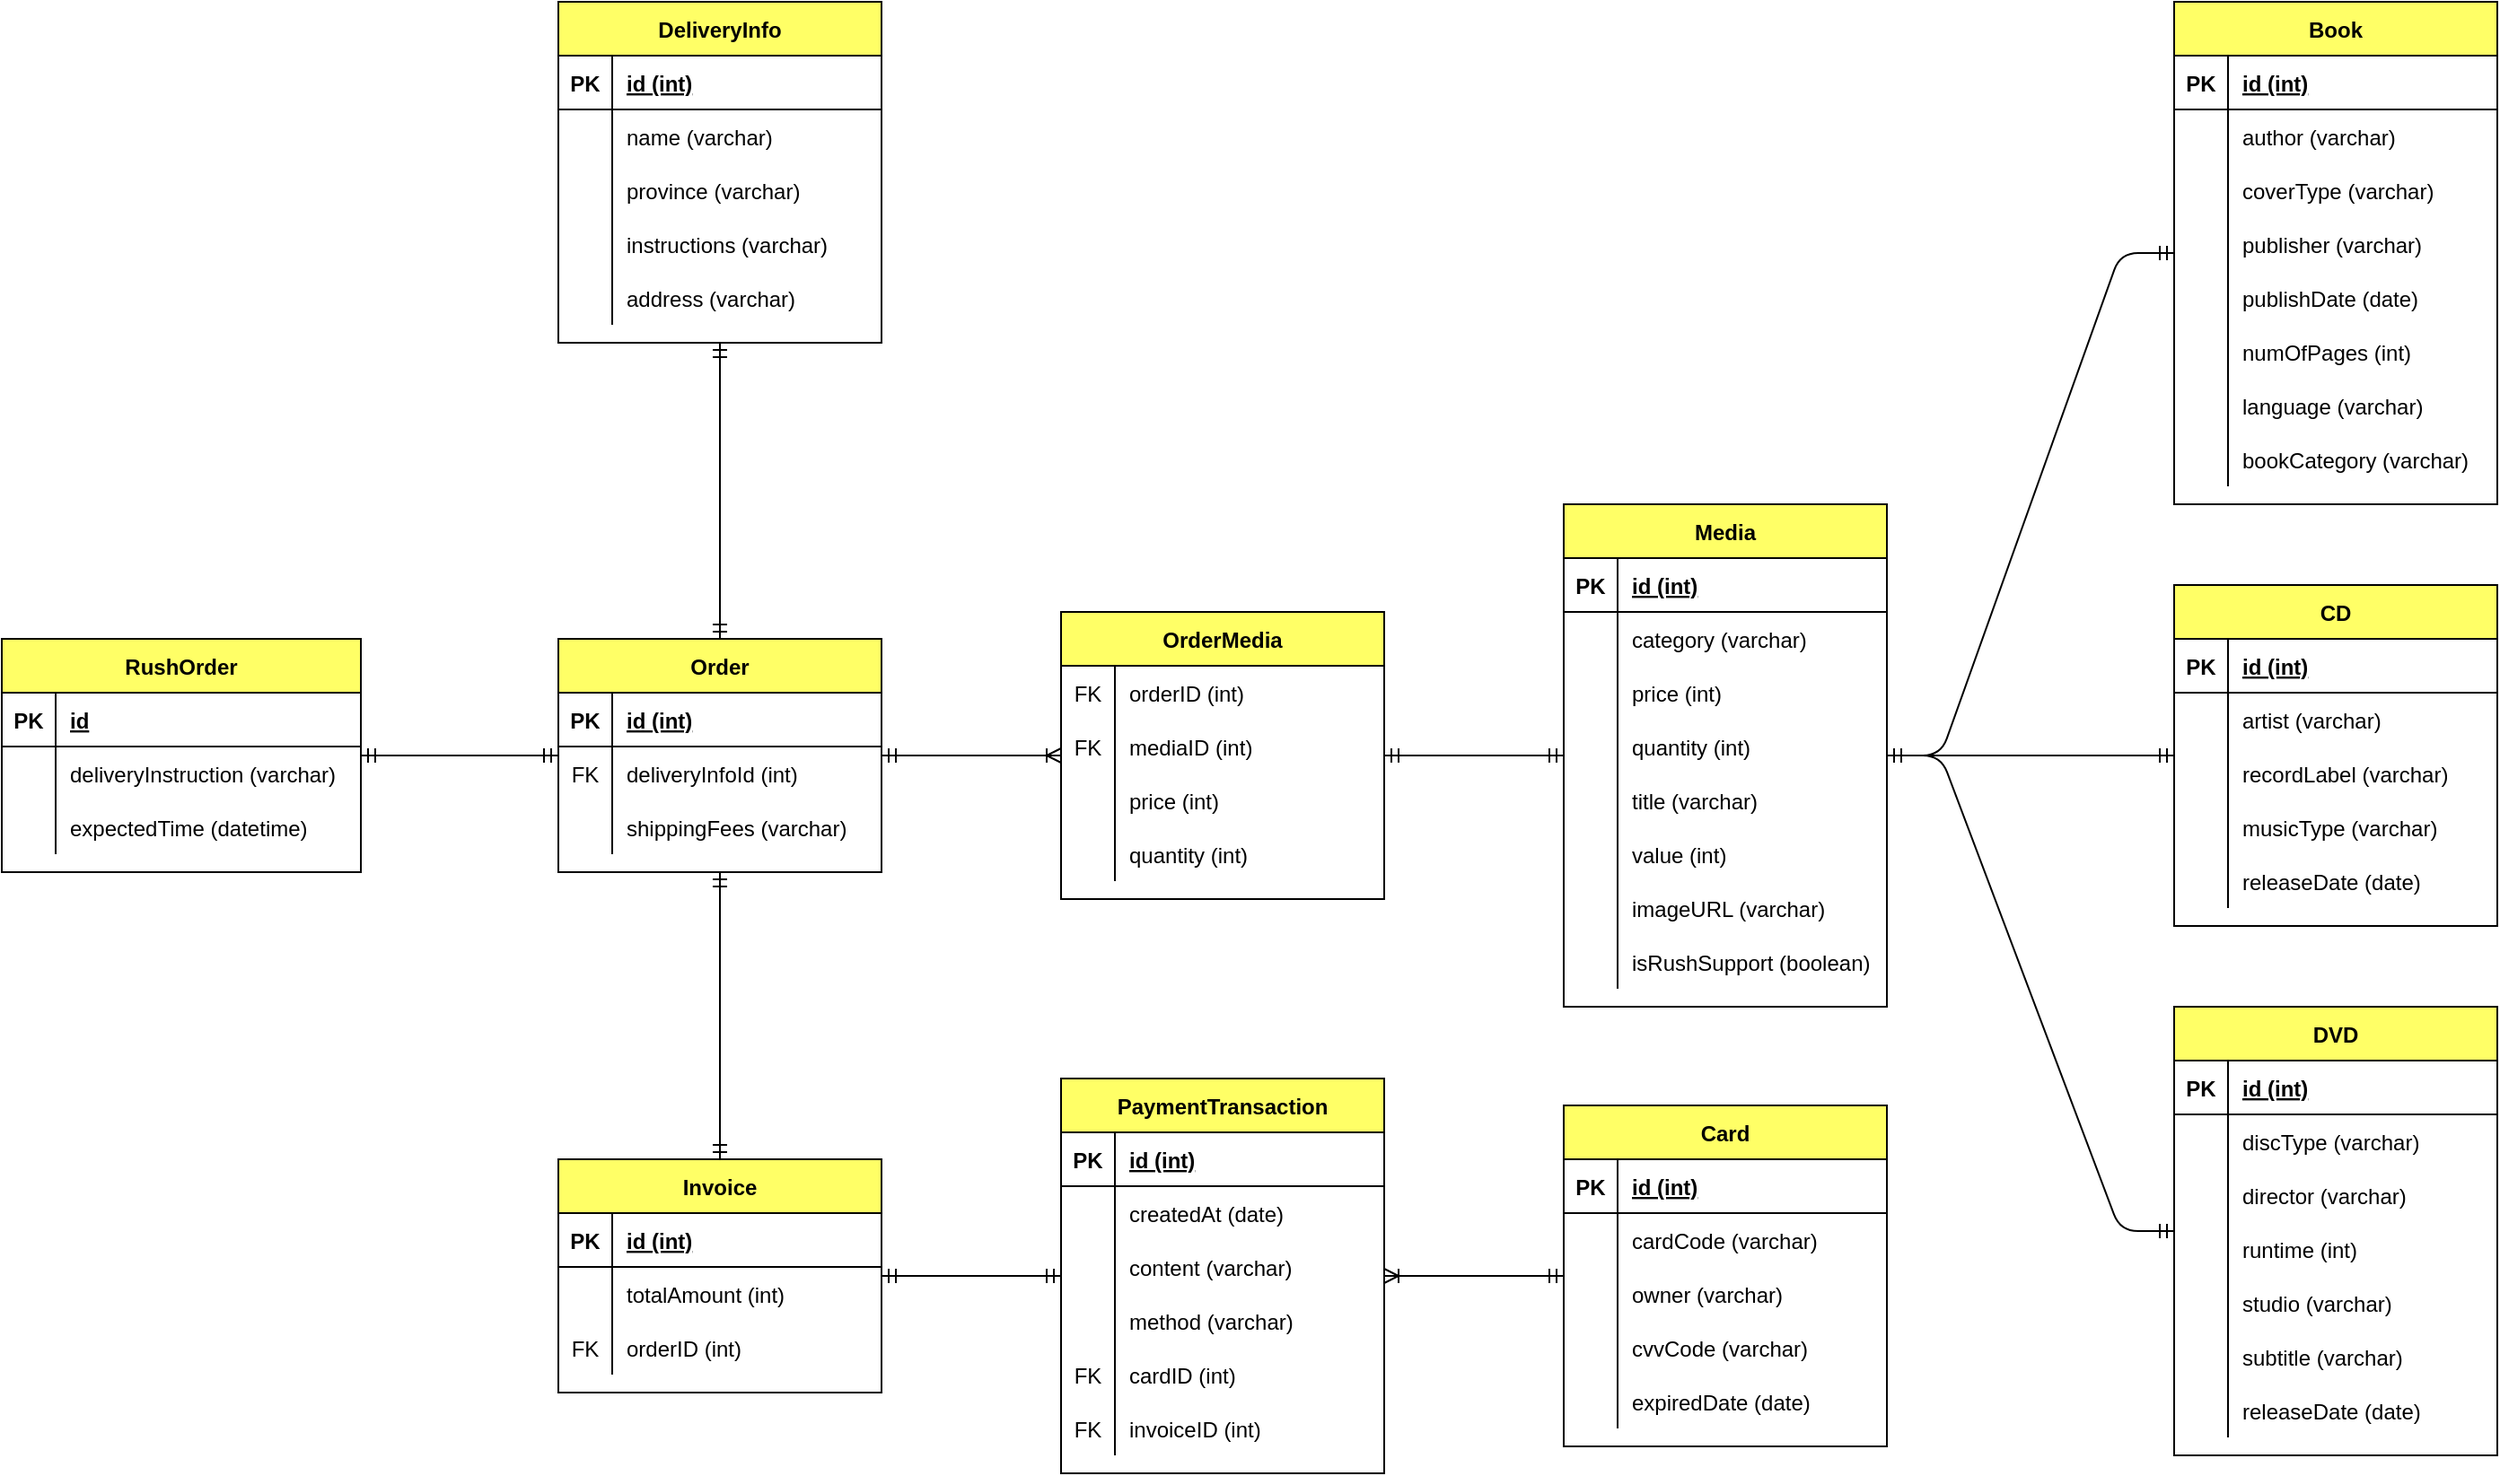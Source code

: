 <mxfile version="13.9.9" type="device"><diagram id="jTxpqxysxHSaUCalRtSN" name="Page-1"><mxGraphModel dx="1326" dy="806" grid="1" gridSize="10" guides="1" tooltips="1" connect="1" arrows="1" fold="1" page="1" pageScale="1" pageWidth="850" pageHeight="1100" math="0" shadow="0"><root><mxCell id="0"/><mxCell id="1" parent="0"/><mxCell id="RI4jL3FnaMd3yiGKj_Gd-1" value="DeliveryInfo" style="shape=table;startSize=30;container=1;collapsible=1;childLayout=tableLayout;fixedRows=1;rowLines=0;fontStyle=1;align=center;resizeLast=1;fillColor=#FFFF66;" parent="1" vertex="1"><mxGeometry x="390" y="140" width="180" height="190" as="geometry"/></mxCell><mxCell id="RI4jL3FnaMd3yiGKj_Gd-2" value="" style="shape=partialRectangle;collapsible=0;dropTarget=0;pointerEvents=0;fillColor=none;top=0;left=0;bottom=1;right=0;points=[[0,0.5],[1,0.5]];portConstraint=eastwest;" parent="RI4jL3FnaMd3yiGKj_Gd-1" vertex="1"><mxGeometry y="30" width="180" height="30" as="geometry"/></mxCell><mxCell id="RI4jL3FnaMd3yiGKj_Gd-3" value="PK" style="shape=partialRectangle;connectable=0;fillColor=none;top=0;left=0;bottom=0;right=0;fontStyle=1;overflow=hidden;" parent="RI4jL3FnaMd3yiGKj_Gd-2" vertex="1"><mxGeometry width="30" height="30" as="geometry"/></mxCell><mxCell id="RI4jL3FnaMd3yiGKj_Gd-4" value="id (int)" style="shape=partialRectangle;connectable=0;fillColor=none;top=0;left=0;bottom=0;right=0;align=left;spacingLeft=6;fontStyle=5;overflow=hidden;" parent="RI4jL3FnaMd3yiGKj_Gd-2" vertex="1"><mxGeometry x="30" width="150" height="30" as="geometry"/></mxCell><mxCell id="RI4jL3FnaMd3yiGKj_Gd-5" value="" style="shape=partialRectangle;collapsible=0;dropTarget=0;pointerEvents=0;fillColor=none;top=0;left=0;bottom=0;right=0;points=[[0,0.5],[1,0.5]];portConstraint=eastwest;" parent="RI4jL3FnaMd3yiGKj_Gd-1" vertex="1"><mxGeometry y="60" width="180" height="30" as="geometry"/></mxCell><mxCell id="RI4jL3FnaMd3yiGKj_Gd-6" value="" style="shape=partialRectangle;connectable=0;fillColor=none;top=0;left=0;bottom=0;right=0;editable=1;overflow=hidden;" parent="RI4jL3FnaMd3yiGKj_Gd-5" vertex="1"><mxGeometry width="30" height="30" as="geometry"/></mxCell><mxCell id="RI4jL3FnaMd3yiGKj_Gd-7" value="name (varchar)" style="shape=partialRectangle;connectable=0;fillColor=none;top=0;left=0;bottom=0;right=0;align=left;spacingLeft=6;overflow=hidden;" parent="RI4jL3FnaMd3yiGKj_Gd-5" vertex="1"><mxGeometry x="30" width="150" height="30" as="geometry"/></mxCell><mxCell id="RI4jL3FnaMd3yiGKj_Gd-8" value="" style="shape=partialRectangle;collapsible=0;dropTarget=0;pointerEvents=0;fillColor=none;top=0;left=0;bottom=0;right=0;points=[[0,0.5],[1,0.5]];portConstraint=eastwest;" parent="RI4jL3FnaMd3yiGKj_Gd-1" vertex="1"><mxGeometry y="90" width="180" height="30" as="geometry"/></mxCell><mxCell id="RI4jL3FnaMd3yiGKj_Gd-9" value="" style="shape=partialRectangle;connectable=0;fillColor=none;top=0;left=0;bottom=0;right=0;editable=1;overflow=hidden;" parent="RI4jL3FnaMd3yiGKj_Gd-8" vertex="1"><mxGeometry width="30" height="30" as="geometry"/></mxCell><mxCell id="RI4jL3FnaMd3yiGKj_Gd-10" value="province (varchar)" style="shape=partialRectangle;connectable=0;fillColor=none;top=0;left=0;bottom=0;right=0;align=left;spacingLeft=6;overflow=hidden;" parent="RI4jL3FnaMd3yiGKj_Gd-8" vertex="1"><mxGeometry x="30" width="150" height="30" as="geometry"/></mxCell><mxCell id="RI4jL3FnaMd3yiGKj_Gd-11" value="" style="shape=partialRectangle;collapsible=0;dropTarget=0;pointerEvents=0;fillColor=none;top=0;left=0;bottom=0;right=0;points=[[0,0.5],[1,0.5]];portConstraint=eastwest;" parent="RI4jL3FnaMd3yiGKj_Gd-1" vertex="1"><mxGeometry y="120" width="180" height="30" as="geometry"/></mxCell><mxCell id="RI4jL3FnaMd3yiGKj_Gd-12" value="" style="shape=partialRectangle;connectable=0;fillColor=none;top=0;left=0;bottom=0;right=0;editable=1;overflow=hidden;" parent="RI4jL3FnaMd3yiGKj_Gd-11" vertex="1"><mxGeometry width="30" height="30" as="geometry"/></mxCell><mxCell id="RI4jL3FnaMd3yiGKj_Gd-13" value="instructions (varchar)" style="shape=partialRectangle;connectable=0;fillColor=none;top=0;left=0;bottom=0;right=0;align=left;spacingLeft=6;overflow=hidden;" parent="RI4jL3FnaMd3yiGKj_Gd-11" vertex="1"><mxGeometry x="30" width="150" height="30" as="geometry"/></mxCell><mxCell id="RI4jL3FnaMd3yiGKj_Gd-15" value="" style="shape=partialRectangle;collapsible=0;dropTarget=0;pointerEvents=0;fillColor=none;top=0;left=0;bottom=0;right=0;points=[[0,0.5],[1,0.5]];portConstraint=eastwest;" parent="RI4jL3FnaMd3yiGKj_Gd-1" vertex="1"><mxGeometry y="150" width="180" height="30" as="geometry"/></mxCell><mxCell id="RI4jL3FnaMd3yiGKj_Gd-16" value="" style="shape=partialRectangle;connectable=0;fillColor=none;top=0;left=0;bottom=0;right=0;editable=1;overflow=hidden;" parent="RI4jL3FnaMd3yiGKj_Gd-15" vertex="1"><mxGeometry width="30" height="30" as="geometry"/></mxCell><mxCell id="RI4jL3FnaMd3yiGKj_Gd-17" value="address (varchar)" style="shape=partialRectangle;connectable=0;fillColor=none;top=0;left=0;bottom=0;right=0;align=left;spacingLeft=6;overflow=hidden;" parent="RI4jL3FnaMd3yiGKj_Gd-15" vertex="1"><mxGeometry x="30" width="150" height="30" as="geometry"/></mxCell><mxCell id="RI4jL3FnaMd3yiGKj_Gd-18" value="Order" style="shape=table;startSize=30;container=1;collapsible=1;childLayout=tableLayout;fixedRows=1;rowLines=0;fontStyle=1;align=center;resizeLast=1;fillColor=#FFFF66;" parent="1" vertex="1"><mxGeometry x="390" y="495" width="180" height="130" as="geometry"/></mxCell><mxCell id="RI4jL3FnaMd3yiGKj_Gd-19" value="" style="shape=partialRectangle;collapsible=0;dropTarget=0;pointerEvents=0;fillColor=none;top=0;left=0;bottom=1;right=0;points=[[0,0.5],[1,0.5]];portConstraint=eastwest;" parent="RI4jL3FnaMd3yiGKj_Gd-18" vertex="1"><mxGeometry y="30" width="180" height="30" as="geometry"/></mxCell><mxCell id="RI4jL3FnaMd3yiGKj_Gd-20" value="PK" style="shape=partialRectangle;connectable=0;fillColor=none;top=0;left=0;bottom=0;right=0;fontStyle=1;overflow=hidden;" parent="RI4jL3FnaMd3yiGKj_Gd-19" vertex="1"><mxGeometry width="30" height="30" as="geometry"/></mxCell><mxCell id="RI4jL3FnaMd3yiGKj_Gd-21" value="id (int)" style="shape=partialRectangle;connectable=0;fillColor=none;top=0;left=0;bottom=0;right=0;align=left;spacingLeft=6;fontStyle=5;overflow=hidden;" parent="RI4jL3FnaMd3yiGKj_Gd-19" vertex="1"><mxGeometry x="30" width="150" height="30" as="geometry"/></mxCell><mxCell id="RI4jL3FnaMd3yiGKj_Gd-25" value="" style="shape=partialRectangle;collapsible=0;dropTarget=0;pointerEvents=0;fillColor=none;top=0;left=0;bottom=0;right=0;points=[[0,0.5],[1,0.5]];portConstraint=eastwest;" parent="RI4jL3FnaMd3yiGKj_Gd-18" vertex="1"><mxGeometry y="60" width="180" height="30" as="geometry"/></mxCell><mxCell id="RI4jL3FnaMd3yiGKj_Gd-26" value="FK" style="shape=partialRectangle;connectable=0;fillColor=none;top=0;left=0;bottom=0;right=0;editable=1;overflow=hidden;" parent="RI4jL3FnaMd3yiGKj_Gd-25" vertex="1"><mxGeometry width="30" height="30" as="geometry"/></mxCell><mxCell id="RI4jL3FnaMd3yiGKj_Gd-27" value="deliveryInfoId (int)" style="shape=partialRectangle;connectable=0;fillColor=none;top=0;left=0;bottom=0;right=0;align=left;spacingLeft=6;overflow=hidden;" parent="RI4jL3FnaMd3yiGKj_Gd-25" vertex="1"><mxGeometry x="30" width="150" height="30" as="geometry"/></mxCell><mxCell id="RI4jL3FnaMd3yiGKj_Gd-22" value="" style="shape=partialRectangle;collapsible=0;dropTarget=0;pointerEvents=0;fillColor=none;top=0;left=0;bottom=0;right=0;points=[[0,0.5],[1,0.5]];portConstraint=eastwest;" parent="RI4jL3FnaMd3yiGKj_Gd-18" vertex="1"><mxGeometry y="90" width="180" height="30" as="geometry"/></mxCell><mxCell id="RI4jL3FnaMd3yiGKj_Gd-23" value="" style="shape=partialRectangle;connectable=0;fillColor=none;top=0;left=0;bottom=0;right=0;editable=1;overflow=hidden;" parent="RI4jL3FnaMd3yiGKj_Gd-22" vertex="1"><mxGeometry width="30" height="30" as="geometry"/></mxCell><mxCell id="RI4jL3FnaMd3yiGKj_Gd-24" value="shippingFees (varchar)" style="shape=partialRectangle;connectable=0;fillColor=none;top=0;left=0;bottom=0;right=0;align=left;spacingLeft=6;overflow=hidden;" parent="RI4jL3FnaMd3yiGKj_Gd-22" vertex="1"><mxGeometry x="30" width="150" height="30" as="geometry"/></mxCell><mxCell id="RI4jL3FnaMd3yiGKj_Gd-33" value="" style="edgeStyle=entityRelationEdgeStyle;fontSize=12;html=1;endArrow=ERmandOne;startArrow=ERmandOne;" parent="1" source="RI4jL3FnaMd3yiGKj_Gd-53" target="RI4jL3FnaMd3yiGKj_Gd-116" edge="1"><mxGeometry width="100" height="100" relative="1" as="geometry"><mxPoint x="730" y="230" as="sourcePoint"/><mxPoint x="830" y="130" as="targetPoint"/></mxGeometry></mxCell><mxCell id="RI4jL3FnaMd3yiGKj_Gd-36" value="" style="endArrow=ERmandOne;startArrow=ERmandOne;html=1;" parent="1" source="RI4jL3FnaMd3yiGKj_Gd-18" target="RI4jL3FnaMd3yiGKj_Gd-1" edge="1"><mxGeometry width="50" height="50" relative="1" as="geometry"><mxPoint x="480" y="480" as="sourcePoint"/><mxPoint x="650" y="330" as="targetPoint"/></mxGeometry></mxCell><mxCell id="RI4jL3FnaMd3yiGKj_Gd-37" value="OrderMedia" style="shape=table;startSize=30;container=1;collapsible=1;childLayout=tableLayout;fixedRows=1;rowLines=0;fontStyle=1;align=center;resizeLast=1;fillColor=#FFFF66;" parent="1" vertex="1"><mxGeometry x="670" y="480" width="180" height="160" as="geometry"/></mxCell><mxCell id="RI4jL3FnaMd3yiGKj_Gd-41" value="" style="shape=partialRectangle;collapsible=0;dropTarget=0;pointerEvents=0;fillColor=none;top=0;left=0;bottom=0;right=0;points=[[0,0.5],[1,0.5]];portConstraint=eastwest;" parent="RI4jL3FnaMd3yiGKj_Gd-37" vertex="1"><mxGeometry y="30" width="180" height="30" as="geometry"/></mxCell><mxCell id="RI4jL3FnaMd3yiGKj_Gd-42" value="FK" style="shape=partialRectangle;connectable=0;fillColor=none;top=0;left=0;bottom=0;right=0;editable=1;overflow=hidden;" parent="RI4jL3FnaMd3yiGKj_Gd-41" vertex="1"><mxGeometry width="30" height="30" as="geometry"/></mxCell><mxCell id="RI4jL3FnaMd3yiGKj_Gd-43" value="orderID (int)" style="shape=partialRectangle;connectable=0;fillColor=none;top=0;left=0;bottom=0;right=0;align=left;spacingLeft=6;overflow=hidden;" parent="RI4jL3FnaMd3yiGKj_Gd-41" vertex="1"><mxGeometry x="30" width="150" height="30" as="geometry"/></mxCell><mxCell id="RI4jL3FnaMd3yiGKj_Gd-50" value="" style="shape=partialRectangle;collapsible=0;dropTarget=0;pointerEvents=0;fillColor=none;top=0;left=0;bottom=0;right=0;points=[[0,0.5],[1,0.5]];portConstraint=eastwest;" parent="RI4jL3FnaMd3yiGKj_Gd-37" vertex="1"><mxGeometry y="60" width="180" height="30" as="geometry"/></mxCell><mxCell id="RI4jL3FnaMd3yiGKj_Gd-51" value="FK" style="shape=partialRectangle;connectable=0;fillColor=none;top=0;left=0;bottom=0;right=0;editable=1;overflow=hidden;" parent="RI4jL3FnaMd3yiGKj_Gd-50" vertex="1"><mxGeometry width="30" height="30" as="geometry"/></mxCell><mxCell id="RI4jL3FnaMd3yiGKj_Gd-52" value="mediaID (int)" style="shape=partialRectangle;connectable=0;fillColor=none;top=0;left=0;bottom=0;right=0;align=left;spacingLeft=6;overflow=hidden;" parent="RI4jL3FnaMd3yiGKj_Gd-50" vertex="1"><mxGeometry x="30" width="150" height="30" as="geometry"/></mxCell><mxCell id="RI4jL3FnaMd3yiGKj_Gd-44" value="" style="shape=partialRectangle;collapsible=0;dropTarget=0;pointerEvents=0;fillColor=none;top=0;left=0;bottom=0;right=0;points=[[0,0.5],[1,0.5]];portConstraint=eastwest;" parent="RI4jL3FnaMd3yiGKj_Gd-37" vertex="1"><mxGeometry y="90" width="180" height="30" as="geometry"/></mxCell><mxCell id="RI4jL3FnaMd3yiGKj_Gd-45" value="" style="shape=partialRectangle;connectable=0;fillColor=none;top=0;left=0;bottom=0;right=0;editable=1;overflow=hidden;" parent="RI4jL3FnaMd3yiGKj_Gd-44" vertex="1"><mxGeometry width="30" height="30" as="geometry"/></mxCell><mxCell id="RI4jL3FnaMd3yiGKj_Gd-46" value="price (int)" style="shape=partialRectangle;connectable=0;fillColor=none;top=0;left=0;bottom=0;right=0;align=left;spacingLeft=6;overflow=hidden;" parent="RI4jL3FnaMd3yiGKj_Gd-44" vertex="1"><mxGeometry x="30" width="150" height="30" as="geometry"/></mxCell><mxCell id="RI4jL3FnaMd3yiGKj_Gd-47" value="" style="shape=partialRectangle;collapsible=0;dropTarget=0;pointerEvents=0;fillColor=none;top=0;left=0;bottom=0;right=0;points=[[0,0.5],[1,0.5]];portConstraint=eastwest;" parent="RI4jL3FnaMd3yiGKj_Gd-37" vertex="1"><mxGeometry y="120" width="180" height="30" as="geometry"/></mxCell><mxCell id="RI4jL3FnaMd3yiGKj_Gd-48" value="" style="shape=partialRectangle;connectable=0;fillColor=none;top=0;left=0;bottom=0;right=0;editable=1;overflow=hidden;" parent="RI4jL3FnaMd3yiGKj_Gd-47" vertex="1"><mxGeometry width="30" height="30" as="geometry"/></mxCell><mxCell id="RI4jL3FnaMd3yiGKj_Gd-49" value="quantity (int)" style="shape=partialRectangle;connectable=0;fillColor=none;top=0;left=0;bottom=0;right=0;align=left;spacingLeft=6;overflow=hidden;" parent="RI4jL3FnaMd3yiGKj_Gd-47" vertex="1"><mxGeometry x="30" width="150" height="30" as="geometry"/></mxCell><mxCell id="RI4jL3FnaMd3yiGKj_Gd-53" value="Media" style="shape=table;startSize=30;container=1;collapsible=1;childLayout=tableLayout;fixedRows=1;rowLines=0;fontStyle=1;align=center;resizeLast=1;fillColor=#FFFF66;" parent="1" vertex="1"><mxGeometry x="950" y="420" width="180" height="280" as="geometry"/></mxCell><mxCell id="RI4jL3FnaMd3yiGKj_Gd-54" value="" style="shape=partialRectangle;collapsible=0;dropTarget=0;pointerEvents=0;fillColor=none;top=0;left=0;bottom=1;right=0;points=[[0,0.5],[1,0.5]];portConstraint=eastwest;" parent="RI4jL3FnaMd3yiGKj_Gd-53" vertex="1"><mxGeometry y="30" width="180" height="30" as="geometry"/></mxCell><mxCell id="RI4jL3FnaMd3yiGKj_Gd-55" value="PK" style="shape=partialRectangle;connectable=0;fillColor=none;top=0;left=0;bottom=0;right=0;fontStyle=1;overflow=hidden;" parent="RI4jL3FnaMd3yiGKj_Gd-54" vertex="1"><mxGeometry width="30" height="30" as="geometry"/></mxCell><mxCell id="RI4jL3FnaMd3yiGKj_Gd-56" value="id (int)" style="shape=partialRectangle;connectable=0;fillColor=none;top=0;left=0;bottom=0;right=0;align=left;spacingLeft=6;fontStyle=5;overflow=hidden;" parent="RI4jL3FnaMd3yiGKj_Gd-54" vertex="1"><mxGeometry x="30" width="150" height="30" as="geometry"/></mxCell><mxCell id="RI4jL3FnaMd3yiGKj_Gd-57" value="" style="shape=partialRectangle;collapsible=0;dropTarget=0;pointerEvents=0;fillColor=none;top=0;left=0;bottom=0;right=0;points=[[0,0.5],[1,0.5]];portConstraint=eastwest;" parent="RI4jL3FnaMd3yiGKj_Gd-53" vertex="1"><mxGeometry y="60" width="180" height="30" as="geometry"/></mxCell><mxCell id="RI4jL3FnaMd3yiGKj_Gd-58" value="" style="shape=partialRectangle;connectable=0;fillColor=none;top=0;left=0;bottom=0;right=0;editable=1;overflow=hidden;" parent="RI4jL3FnaMd3yiGKj_Gd-57" vertex="1"><mxGeometry width="30" height="30" as="geometry"/></mxCell><mxCell id="RI4jL3FnaMd3yiGKj_Gd-59" value="category (varchar)" style="shape=partialRectangle;connectable=0;fillColor=none;top=0;left=0;bottom=0;right=0;align=left;spacingLeft=6;overflow=hidden;" parent="RI4jL3FnaMd3yiGKj_Gd-57" vertex="1"><mxGeometry x="30" width="150" height="30" as="geometry"/></mxCell><mxCell id="RI4jL3FnaMd3yiGKj_Gd-60" value="" style="shape=partialRectangle;collapsible=0;dropTarget=0;pointerEvents=0;fillColor=none;top=0;left=0;bottom=0;right=0;points=[[0,0.5],[1,0.5]];portConstraint=eastwest;" parent="RI4jL3FnaMd3yiGKj_Gd-53" vertex="1"><mxGeometry y="90" width="180" height="30" as="geometry"/></mxCell><mxCell id="RI4jL3FnaMd3yiGKj_Gd-61" value="" style="shape=partialRectangle;connectable=0;fillColor=none;top=0;left=0;bottom=0;right=0;editable=1;overflow=hidden;" parent="RI4jL3FnaMd3yiGKj_Gd-60" vertex="1"><mxGeometry width="30" height="30" as="geometry"/></mxCell><mxCell id="RI4jL3FnaMd3yiGKj_Gd-62" value="price (int)" style="shape=partialRectangle;connectable=0;fillColor=none;top=0;left=0;bottom=0;right=0;align=left;spacingLeft=6;overflow=hidden;" parent="RI4jL3FnaMd3yiGKj_Gd-60" vertex="1"><mxGeometry x="30" width="150" height="30" as="geometry"/></mxCell><mxCell id="RI4jL3FnaMd3yiGKj_Gd-63" value="" style="shape=partialRectangle;collapsible=0;dropTarget=0;pointerEvents=0;fillColor=none;top=0;left=0;bottom=0;right=0;points=[[0,0.5],[1,0.5]];portConstraint=eastwest;" parent="RI4jL3FnaMd3yiGKj_Gd-53" vertex="1"><mxGeometry y="120" width="180" height="30" as="geometry"/></mxCell><mxCell id="RI4jL3FnaMd3yiGKj_Gd-64" value="" style="shape=partialRectangle;connectable=0;fillColor=none;top=0;left=0;bottom=0;right=0;editable=1;overflow=hidden;" parent="RI4jL3FnaMd3yiGKj_Gd-63" vertex="1"><mxGeometry width="30" height="30" as="geometry"/></mxCell><mxCell id="RI4jL3FnaMd3yiGKj_Gd-65" value="quantity (int)" style="shape=partialRectangle;connectable=0;fillColor=none;top=0;left=0;bottom=0;right=0;align=left;spacingLeft=6;overflow=hidden;" parent="RI4jL3FnaMd3yiGKj_Gd-63" vertex="1"><mxGeometry x="30" width="150" height="30" as="geometry"/></mxCell><mxCell id="RI4jL3FnaMd3yiGKj_Gd-66" value="" style="shape=partialRectangle;collapsible=0;dropTarget=0;pointerEvents=0;fillColor=none;top=0;left=0;bottom=0;right=0;points=[[0,0.5],[1,0.5]];portConstraint=eastwest;" parent="RI4jL3FnaMd3yiGKj_Gd-53" vertex="1"><mxGeometry y="150" width="180" height="30" as="geometry"/></mxCell><mxCell id="RI4jL3FnaMd3yiGKj_Gd-67" value="" style="shape=partialRectangle;connectable=0;fillColor=none;top=0;left=0;bottom=0;right=0;editable=1;overflow=hidden;" parent="RI4jL3FnaMd3yiGKj_Gd-66" vertex="1"><mxGeometry width="30" height="30" as="geometry"/></mxCell><mxCell id="RI4jL3FnaMd3yiGKj_Gd-68" value="title (varchar)" style="shape=partialRectangle;connectable=0;fillColor=none;top=0;left=0;bottom=0;right=0;align=left;spacingLeft=6;overflow=hidden;" parent="RI4jL3FnaMd3yiGKj_Gd-66" vertex="1"><mxGeometry x="30" width="150" height="30" as="geometry"/></mxCell><mxCell id="RI4jL3FnaMd3yiGKj_Gd-69" value="" style="shape=partialRectangle;collapsible=0;dropTarget=0;pointerEvents=0;fillColor=none;top=0;left=0;bottom=0;right=0;points=[[0,0.5],[1,0.5]];portConstraint=eastwest;" parent="RI4jL3FnaMd3yiGKj_Gd-53" vertex="1"><mxGeometry y="180" width="180" height="30" as="geometry"/></mxCell><mxCell id="RI4jL3FnaMd3yiGKj_Gd-70" value="" style="shape=partialRectangle;connectable=0;fillColor=none;top=0;left=0;bottom=0;right=0;editable=1;overflow=hidden;" parent="RI4jL3FnaMd3yiGKj_Gd-69" vertex="1"><mxGeometry width="30" height="30" as="geometry"/></mxCell><mxCell id="RI4jL3FnaMd3yiGKj_Gd-71" value="value (int)" style="shape=partialRectangle;connectable=0;fillColor=none;top=0;left=0;bottom=0;right=0;align=left;spacingLeft=6;overflow=hidden;" parent="RI4jL3FnaMd3yiGKj_Gd-69" vertex="1"><mxGeometry x="30" width="150" height="30" as="geometry"/></mxCell><mxCell id="RI4jL3FnaMd3yiGKj_Gd-72" value="" style="shape=partialRectangle;collapsible=0;dropTarget=0;pointerEvents=0;fillColor=none;top=0;left=0;bottom=0;right=0;points=[[0,0.5],[1,0.5]];portConstraint=eastwest;" parent="RI4jL3FnaMd3yiGKj_Gd-53" vertex="1"><mxGeometry y="210" width="180" height="30" as="geometry"/></mxCell><mxCell id="RI4jL3FnaMd3yiGKj_Gd-73" value="" style="shape=partialRectangle;connectable=0;fillColor=none;top=0;left=0;bottom=0;right=0;editable=1;overflow=hidden;" parent="RI4jL3FnaMd3yiGKj_Gd-72" vertex="1"><mxGeometry width="30" height="30" as="geometry"/></mxCell><mxCell id="RI4jL3FnaMd3yiGKj_Gd-74" value="imageURL (varchar)" style="shape=partialRectangle;connectable=0;fillColor=none;top=0;left=0;bottom=0;right=0;align=left;spacingLeft=6;overflow=hidden;" parent="RI4jL3FnaMd3yiGKj_Gd-72" vertex="1"><mxGeometry x="30" width="150" height="30" as="geometry"/></mxCell><mxCell id="50SKg0_AtS4QLR7JYakL-1" value="" style="shape=partialRectangle;collapsible=0;dropTarget=0;pointerEvents=0;fillColor=none;top=0;left=0;bottom=0;right=0;points=[[0,0.5],[1,0.5]];portConstraint=eastwest;" vertex="1" parent="RI4jL3FnaMd3yiGKj_Gd-53"><mxGeometry y="240" width="180" height="30" as="geometry"/></mxCell><mxCell id="50SKg0_AtS4QLR7JYakL-2" value="" style="shape=partialRectangle;connectable=0;fillColor=none;top=0;left=0;bottom=0;right=0;editable=1;overflow=hidden;" vertex="1" parent="50SKg0_AtS4QLR7JYakL-1"><mxGeometry width="30" height="30" as="geometry"/></mxCell><mxCell id="50SKg0_AtS4QLR7JYakL-3" value="isRushSupport (boolean)" style="shape=partialRectangle;connectable=0;fillColor=none;top=0;left=0;bottom=0;right=0;align=left;spacingLeft=6;overflow=hidden;" vertex="1" parent="50SKg0_AtS4QLR7JYakL-1"><mxGeometry x="30" width="150" height="30" as="geometry"/></mxCell><mxCell id="RI4jL3FnaMd3yiGKj_Gd-75" value="CD" style="shape=table;startSize=30;container=1;collapsible=1;childLayout=tableLayout;fixedRows=1;rowLines=0;fontStyle=1;align=center;resizeLast=1;fillColor=#FFFF66;" parent="1" vertex="1"><mxGeometry x="1290" y="465" width="180" height="190" as="geometry"/></mxCell><mxCell id="RI4jL3FnaMd3yiGKj_Gd-76" value="" style="shape=partialRectangle;collapsible=0;dropTarget=0;pointerEvents=0;fillColor=none;top=0;left=0;bottom=1;right=0;points=[[0,0.5],[1,0.5]];portConstraint=eastwest;" parent="RI4jL3FnaMd3yiGKj_Gd-75" vertex="1"><mxGeometry y="30" width="180" height="30" as="geometry"/></mxCell><mxCell id="RI4jL3FnaMd3yiGKj_Gd-77" value="PK" style="shape=partialRectangle;connectable=0;fillColor=none;top=0;left=0;bottom=0;right=0;fontStyle=1;overflow=hidden;" parent="RI4jL3FnaMd3yiGKj_Gd-76" vertex="1"><mxGeometry width="30" height="30" as="geometry"/></mxCell><mxCell id="RI4jL3FnaMd3yiGKj_Gd-78" value="id (int)" style="shape=partialRectangle;connectable=0;fillColor=none;top=0;left=0;bottom=0;right=0;align=left;spacingLeft=6;fontStyle=5;overflow=hidden;" parent="RI4jL3FnaMd3yiGKj_Gd-76" vertex="1"><mxGeometry x="30" width="150" height="30" as="geometry"/></mxCell><mxCell id="RI4jL3FnaMd3yiGKj_Gd-79" value="" style="shape=partialRectangle;collapsible=0;dropTarget=0;pointerEvents=0;fillColor=none;top=0;left=0;bottom=0;right=0;points=[[0,0.5],[1,0.5]];portConstraint=eastwest;" parent="RI4jL3FnaMd3yiGKj_Gd-75" vertex="1"><mxGeometry y="60" width="180" height="30" as="geometry"/></mxCell><mxCell id="RI4jL3FnaMd3yiGKj_Gd-80" value="" style="shape=partialRectangle;connectable=0;fillColor=none;top=0;left=0;bottom=0;right=0;editable=1;overflow=hidden;" parent="RI4jL3FnaMd3yiGKj_Gd-79" vertex="1"><mxGeometry width="30" height="30" as="geometry"/></mxCell><mxCell id="RI4jL3FnaMd3yiGKj_Gd-81" value="artist (varchar)" style="shape=partialRectangle;connectable=0;fillColor=none;top=0;left=0;bottom=0;right=0;align=left;spacingLeft=6;overflow=hidden;" parent="RI4jL3FnaMd3yiGKj_Gd-79" vertex="1"><mxGeometry x="30" width="150" height="30" as="geometry"/></mxCell><mxCell id="RI4jL3FnaMd3yiGKj_Gd-82" value="" style="shape=partialRectangle;collapsible=0;dropTarget=0;pointerEvents=0;fillColor=none;top=0;left=0;bottom=0;right=0;points=[[0,0.5],[1,0.5]];portConstraint=eastwest;" parent="RI4jL3FnaMd3yiGKj_Gd-75" vertex="1"><mxGeometry y="90" width="180" height="30" as="geometry"/></mxCell><mxCell id="RI4jL3FnaMd3yiGKj_Gd-83" value="" style="shape=partialRectangle;connectable=0;fillColor=none;top=0;left=0;bottom=0;right=0;editable=1;overflow=hidden;" parent="RI4jL3FnaMd3yiGKj_Gd-82" vertex="1"><mxGeometry width="30" height="30" as="geometry"/></mxCell><mxCell id="RI4jL3FnaMd3yiGKj_Gd-84" value="recordLabel (varchar)" style="shape=partialRectangle;connectable=0;fillColor=none;top=0;left=0;bottom=0;right=0;align=left;spacingLeft=6;overflow=hidden;" parent="RI4jL3FnaMd3yiGKj_Gd-82" vertex="1"><mxGeometry x="30" width="150" height="30" as="geometry"/></mxCell><mxCell id="RI4jL3FnaMd3yiGKj_Gd-85" value="" style="shape=partialRectangle;collapsible=0;dropTarget=0;pointerEvents=0;fillColor=none;top=0;left=0;bottom=0;right=0;points=[[0,0.5],[1,0.5]];portConstraint=eastwest;" parent="RI4jL3FnaMd3yiGKj_Gd-75" vertex="1"><mxGeometry y="120" width="180" height="30" as="geometry"/></mxCell><mxCell id="RI4jL3FnaMd3yiGKj_Gd-86" value="" style="shape=partialRectangle;connectable=0;fillColor=none;top=0;left=0;bottom=0;right=0;editable=1;overflow=hidden;" parent="RI4jL3FnaMd3yiGKj_Gd-85" vertex="1"><mxGeometry width="30" height="30" as="geometry"/></mxCell><mxCell id="RI4jL3FnaMd3yiGKj_Gd-87" value="musicType (varchar)" style="shape=partialRectangle;connectable=0;fillColor=none;top=0;left=0;bottom=0;right=0;align=left;spacingLeft=6;overflow=hidden;" parent="RI4jL3FnaMd3yiGKj_Gd-85" vertex="1"><mxGeometry x="30" width="150" height="30" as="geometry"/></mxCell><mxCell id="RI4jL3FnaMd3yiGKj_Gd-88" value="" style="shape=partialRectangle;collapsible=0;dropTarget=0;pointerEvents=0;fillColor=none;top=0;left=0;bottom=0;right=0;points=[[0,0.5],[1,0.5]];portConstraint=eastwest;" parent="RI4jL3FnaMd3yiGKj_Gd-75" vertex="1"><mxGeometry y="150" width="180" height="30" as="geometry"/></mxCell><mxCell id="RI4jL3FnaMd3yiGKj_Gd-89" value="" style="shape=partialRectangle;connectable=0;fillColor=none;top=0;left=0;bottom=0;right=0;editable=1;overflow=hidden;" parent="RI4jL3FnaMd3yiGKj_Gd-88" vertex="1"><mxGeometry width="30" height="30" as="geometry"/></mxCell><mxCell id="RI4jL3FnaMd3yiGKj_Gd-90" value="releaseDate (date)" style="shape=partialRectangle;connectable=0;fillColor=none;top=0;left=0;bottom=0;right=0;align=left;spacingLeft=6;overflow=hidden;" parent="RI4jL3FnaMd3yiGKj_Gd-88" vertex="1"><mxGeometry x="30" width="150" height="30" as="geometry"/></mxCell><mxCell id="RI4jL3FnaMd3yiGKj_Gd-91" value="Book" style="shape=table;startSize=30;container=1;collapsible=1;childLayout=tableLayout;fixedRows=1;rowLines=0;fontStyle=1;align=center;resizeLast=1;fillColor=#FFFF66;" parent="1" vertex="1"><mxGeometry x="1290" y="140" width="180" height="280" as="geometry"/></mxCell><mxCell id="RI4jL3FnaMd3yiGKj_Gd-92" value="" style="shape=partialRectangle;collapsible=0;dropTarget=0;pointerEvents=0;fillColor=none;top=0;left=0;bottom=1;right=0;points=[[0,0.5],[1,0.5]];portConstraint=eastwest;" parent="RI4jL3FnaMd3yiGKj_Gd-91" vertex="1"><mxGeometry y="30" width="180" height="30" as="geometry"/></mxCell><mxCell id="RI4jL3FnaMd3yiGKj_Gd-93" value="PK" style="shape=partialRectangle;connectable=0;fillColor=none;top=0;left=0;bottom=0;right=0;fontStyle=1;overflow=hidden;" parent="RI4jL3FnaMd3yiGKj_Gd-92" vertex="1"><mxGeometry width="30" height="30" as="geometry"/></mxCell><mxCell id="RI4jL3FnaMd3yiGKj_Gd-94" value="id (int)" style="shape=partialRectangle;connectable=0;fillColor=none;top=0;left=0;bottom=0;right=0;align=left;spacingLeft=6;fontStyle=5;overflow=hidden;" parent="RI4jL3FnaMd3yiGKj_Gd-92" vertex="1"><mxGeometry x="30" width="150" height="30" as="geometry"/></mxCell><mxCell id="RI4jL3FnaMd3yiGKj_Gd-95" value="" style="shape=partialRectangle;collapsible=0;dropTarget=0;pointerEvents=0;fillColor=none;top=0;left=0;bottom=0;right=0;points=[[0,0.5],[1,0.5]];portConstraint=eastwest;" parent="RI4jL3FnaMd3yiGKj_Gd-91" vertex="1"><mxGeometry y="60" width="180" height="30" as="geometry"/></mxCell><mxCell id="RI4jL3FnaMd3yiGKj_Gd-96" value="" style="shape=partialRectangle;connectable=0;fillColor=none;top=0;left=0;bottom=0;right=0;editable=1;overflow=hidden;" parent="RI4jL3FnaMd3yiGKj_Gd-95" vertex="1"><mxGeometry width="30" height="30" as="geometry"/></mxCell><mxCell id="RI4jL3FnaMd3yiGKj_Gd-97" value="author (varchar)" style="shape=partialRectangle;connectable=0;fillColor=none;top=0;left=0;bottom=0;right=0;align=left;spacingLeft=6;overflow=hidden;" parent="RI4jL3FnaMd3yiGKj_Gd-95" vertex="1"><mxGeometry x="30" width="150" height="30" as="geometry"/></mxCell><mxCell id="RI4jL3FnaMd3yiGKj_Gd-98" value="" style="shape=partialRectangle;collapsible=0;dropTarget=0;pointerEvents=0;fillColor=none;top=0;left=0;bottom=0;right=0;points=[[0,0.5],[1,0.5]];portConstraint=eastwest;" parent="RI4jL3FnaMd3yiGKj_Gd-91" vertex="1"><mxGeometry y="90" width="180" height="30" as="geometry"/></mxCell><mxCell id="RI4jL3FnaMd3yiGKj_Gd-99" value="" style="shape=partialRectangle;connectable=0;fillColor=none;top=0;left=0;bottom=0;right=0;editable=1;overflow=hidden;" parent="RI4jL3FnaMd3yiGKj_Gd-98" vertex="1"><mxGeometry width="30" height="30" as="geometry"/></mxCell><mxCell id="RI4jL3FnaMd3yiGKj_Gd-100" value="coverType (varchar)" style="shape=partialRectangle;connectable=0;fillColor=none;top=0;left=0;bottom=0;right=0;align=left;spacingLeft=6;overflow=hidden;" parent="RI4jL3FnaMd3yiGKj_Gd-98" vertex="1"><mxGeometry x="30" width="150" height="30" as="geometry"/></mxCell><mxCell id="RI4jL3FnaMd3yiGKj_Gd-101" value="" style="shape=partialRectangle;collapsible=0;dropTarget=0;pointerEvents=0;fillColor=none;top=0;left=0;bottom=0;right=0;points=[[0,0.5],[1,0.5]];portConstraint=eastwest;" parent="RI4jL3FnaMd3yiGKj_Gd-91" vertex="1"><mxGeometry y="120" width="180" height="30" as="geometry"/></mxCell><mxCell id="RI4jL3FnaMd3yiGKj_Gd-102" value="" style="shape=partialRectangle;connectable=0;fillColor=none;top=0;left=0;bottom=0;right=0;editable=1;overflow=hidden;" parent="RI4jL3FnaMd3yiGKj_Gd-101" vertex="1"><mxGeometry width="30" height="30" as="geometry"/></mxCell><mxCell id="RI4jL3FnaMd3yiGKj_Gd-103" value="publisher (varchar)" style="shape=partialRectangle;connectable=0;fillColor=none;top=0;left=0;bottom=0;right=0;align=left;spacingLeft=6;overflow=hidden;" parent="RI4jL3FnaMd3yiGKj_Gd-101" vertex="1"><mxGeometry x="30" width="150" height="30" as="geometry"/></mxCell><mxCell id="RI4jL3FnaMd3yiGKj_Gd-104" value="" style="shape=partialRectangle;collapsible=0;dropTarget=0;pointerEvents=0;fillColor=none;top=0;left=0;bottom=0;right=0;points=[[0,0.5],[1,0.5]];portConstraint=eastwest;" parent="RI4jL3FnaMd3yiGKj_Gd-91" vertex="1"><mxGeometry y="150" width="180" height="30" as="geometry"/></mxCell><mxCell id="RI4jL3FnaMd3yiGKj_Gd-105" value="" style="shape=partialRectangle;connectable=0;fillColor=none;top=0;left=0;bottom=0;right=0;editable=1;overflow=hidden;" parent="RI4jL3FnaMd3yiGKj_Gd-104" vertex="1"><mxGeometry width="30" height="30" as="geometry"/></mxCell><mxCell id="RI4jL3FnaMd3yiGKj_Gd-106" value="publishDate (date)" style="shape=partialRectangle;connectable=0;fillColor=none;top=0;left=0;bottom=0;right=0;align=left;spacingLeft=6;overflow=hidden;" parent="RI4jL3FnaMd3yiGKj_Gd-104" vertex="1"><mxGeometry x="30" width="150" height="30" as="geometry"/></mxCell><mxCell id="RI4jL3FnaMd3yiGKj_Gd-107" value="" style="shape=partialRectangle;collapsible=0;dropTarget=0;pointerEvents=0;fillColor=none;top=0;left=0;bottom=0;right=0;points=[[0,0.5],[1,0.5]];portConstraint=eastwest;" parent="RI4jL3FnaMd3yiGKj_Gd-91" vertex="1"><mxGeometry y="180" width="180" height="30" as="geometry"/></mxCell><mxCell id="RI4jL3FnaMd3yiGKj_Gd-108" value="" style="shape=partialRectangle;connectable=0;fillColor=none;top=0;left=0;bottom=0;right=0;editable=1;overflow=hidden;" parent="RI4jL3FnaMd3yiGKj_Gd-107" vertex="1"><mxGeometry width="30" height="30" as="geometry"/></mxCell><mxCell id="RI4jL3FnaMd3yiGKj_Gd-109" value="numOfPages (int)" style="shape=partialRectangle;connectable=0;fillColor=none;top=0;left=0;bottom=0;right=0;align=left;spacingLeft=6;overflow=hidden;" parent="RI4jL3FnaMd3yiGKj_Gd-107" vertex="1"><mxGeometry x="30" width="150" height="30" as="geometry"/></mxCell><mxCell id="RI4jL3FnaMd3yiGKj_Gd-110" value="" style="shape=partialRectangle;collapsible=0;dropTarget=0;pointerEvents=0;fillColor=none;top=0;left=0;bottom=0;right=0;points=[[0,0.5],[1,0.5]];portConstraint=eastwest;" parent="RI4jL3FnaMd3yiGKj_Gd-91" vertex="1"><mxGeometry y="210" width="180" height="30" as="geometry"/></mxCell><mxCell id="RI4jL3FnaMd3yiGKj_Gd-111" value="" style="shape=partialRectangle;connectable=0;fillColor=none;top=0;left=0;bottom=0;right=0;editable=1;overflow=hidden;" parent="RI4jL3FnaMd3yiGKj_Gd-110" vertex="1"><mxGeometry width="30" height="30" as="geometry"/></mxCell><mxCell id="RI4jL3FnaMd3yiGKj_Gd-112" value="language (varchar)" style="shape=partialRectangle;connectable=0;fillColor=none;top=0;left=0;bottom=0;right=0;align=left;spacingLeft=6;overflow=hidden;" parent="RI4jL3FnaMd3yiGKj_Gd-110" vertex="1"><mxGeometry x="30" width="150" height="30" as="geometry"/></mxCell><mxCell id="RI4jL3FnaMd3yiGKj_Gd-113" value="" style="shape=partialRectangle;collapsible=0;dropTarget=0;pointerEvents=0;fillColor=none;top=0;left=0;bottom=0;right=0;points=[[0,0.5],[1,0.5]];portConstraint=eastwest;" parent="RI4jL3FnaMd3yiGKj_Gd-91" vertex="1"><mxGeometry y="240" width="180" height="30" as="geometry"/></mxCell><mxCell id="RI4jL3FnaMd3yiGKj_Gd-114" value="" style="shape=partialRectangle;connectable=0;fillColor=none;top=0;left=0;bottom=0;right=0;editable=1;overflow=hidden;" parent="RI4jL3FnaMd3yiGKj_Gd-113" vertex="1"><mxGeometry width="30" height="30" as="geometry"/></mxCell><mxCell id="RI4jL3FnaMd3yiGKj_Gd-115" value="bookCategory (varchar)" style="shape=partialRectangle;connectable=0;fillColor=none;top=0;left=0;bottom=0;right=0;align=left;spacingLeft=6;overflow=hidden;" parent="RI4jL3FnaMd3yiGKj_Gd-113" vertex="1"><mxGeometry x="30" width="150" height="30" as="geometry"/></mxCell><mxCell id="RI4jL3FnaMd3yiGKj_Gd-116" value="DVD" style="shape=table;startSize=30;container=1;collapsible=1;childLayout=tableLayout;fixedRows=1;rowLines=0;fontStyle=1;align=center;resizeLast=1;fillColor=#FFFF66;" parent="1" vertex="1"><mxGeometry x="1290" y="700" width="180" height="250" as="geometry"/></mxCell><mxCell id="RI4jL3FnaMd3yiGKj_Gd-117" value="" style="shape=partialRectangle;collapsible=0;dropTarget=0;pointerEvents=0;fillColor=none;top=0;left=0;bottom=1;right=0;points=[[0,0.5],[1,0.5]];portConstraint=eastwest;" parent="RI4jL3FnaMd3yiGKj_Gd-116" vertex="1"><mxGeometry y="30" width="180" height="30" as="geometry"/></mxCell><mxCell id="RI4jL3FnaMd3yiGKj_Gd-118" value="PK" style="shape=partialRectangle;connectable=0;fillColor=none;top=0;left=0;bottom=0;right=0;fontStyle=1;overflow=hidden;" parent="RI4jL3FnaMd3yiGKj_Gd-117" vertex="1"><mxGeometry width="30" height="30" as="geometry"/></mxCell><mxCell id="RI4jL3FnaMd3yiGKj_Gd-119" value="id (int)" style="shape=partialRectangle;connectable=0;fillColor=none;top=0;left=0;bottom=0;right=0;align=left;spacingLeft=6;fontStyle=5;overflow=hidden;" parent="RI4jL3FnaMd3yiGKj_Gd-117" vertex="1"><mxGeometry x="30" width="150" height="30" as="geometry"/></mxCell><mxCell id="RI4jL3FnaMd3yiGKj_Gd-120" value="" style="shape=partialRectangle;collapsible=0;dropTarget=0;pointerEvents=0;fillColor=none;top=0;left=0;bottom=0;right=0;points=[[0,0.5],[1,0.5]];portConstraint=eastwest;" parent="RI4jL3FnaMd3yiGKj_Gd-116" vertex="1"><mxGeometry y="60" width="180" height="30" as="geometry"/></mxCell><mxCell id="RI4jL3FnaMd3yiGKj_Gd-121" value="" style="shape=partialRectangle;connectable=0;fillColor=none;top=0;left=0;bottom=0;right=0;editable=1;overflow=hidden;" parent="RI4jL3FnaMd3yiGKj_Gd-120" vertex="1"><mxGeometry width="30" height="30" as="geometry"/></mxCell><mxCell id="RI4jL3FnaMd3yiGKj_Gd-122" value="discType (varchar)" style="shape=partialRectangle;connectable=0;fillColor=none;top=0;left=0;bottom=0;right=0;align=left;spacingLeft=6;overflow=hidden;" parent="RI4jL3FnaMd3yiGKj_Gd-120" vertex="1"><mxGeometry x="30" width="150" height="30" as="geometry"/></mxCell><mxCell id="RI4jL3FnaMd3yiGKj_Gd-123" value="" style="shape=partialRectangle;collapsible=0;dropTarget=0;pointerEvents=0;fillColor=none;top=0;left=0;bottom=0;right=0;points=[[0,0.5],[1,0.5]];portConstraint=eastwest;" parent="RI4jL3FnaMd3yiGKj_Gd-116" vertex="1"><mxGeometry y="90" width="180" height="30" as="geometry"/></mxCell><mxCell id="RI4jL3FnaMd3yiGKj_Gd-124" value="" style="shape=partialRectangle;connectable=0;fillColor=none;top=0;left=0;bottom=0;right=0;editable=1;overflow=hidden;" parent="RI4jL3FnaMd3yiGKj_Gd-123" vertex="1"><mxGeometry width="30" height="30" as="geometry"/></mxCell><mxCell id="RI4jL3FnaMd3yiGKj_Gd-125" value="director (varchar)" style="shape=partialRectangle;connectable=0;fillColor=none;top=0;left=0;bottom=0;right=0;align=left;spacingLeft=6;overflow=hidden;" parent="RI4jL3FnaMd3yiGKj_Gd-123" vertex="1"><mxGeometry x="30" width="150" height="30" as="geometry"/></mxCell><mxCell id="RI4jL3FnaMd3yiGKj_Gd-126" value="" style="shape=partialRectangle;collapsible=0;dropTarget=0;pointerEvents=0;fillColor=none;top=0;left=0;bottom=0;right=0;points=[[0,0.5],[1,0.5]];portConstraint=eastwest;" parent="RI4jL3FnaMd3yiGKj_Gd-116" vertex="1"><mxGeometry y="120" width="180" height="30" as="geometry"/></mxCell><mxCell id="RI4jL3FnaMd3yiGKj_Gd-127" value="" style="shape=partialRectangle;connectable=0;fillColor=none;top=0;left=0;bottom=0;right=0;editable=1;overflow=hidden;" parent="RI4jL3FnaMd3yiGKj_Gd-126" vertex="1"><mxGeometry width="30" height="30" as="geometry"/></mxCell><mxCell id="RI4jL3FnaMd3yiGKj_Gd-128" value="runtime (int)" style="shape=partialRectangle;connectable=0;fillColor=none;top=0;left=0;bottom=0;right=0;align=left;spacingLeft=6;overflow=hidden;" parent="RI4jL3FnaMd3yiGKj_Gd-126" vertex="1"><mxGeometry x="30" width="150" height="30" as="geometry"/></mxCell><mxCell id="RI4jL3FnaMd3yiGKj_Gd-129" value="" style="shape=partialRectangle;collapsible=0;dropTarget=0;pointerEvents=0;fillColor=none;top=0;left=0;bottom=0;right=0;points=[[0,0.5],[1,0.5]];portConstraint=eastwest;" parent="RI4jL3FnaMd3yiGKj_Gd-116" vertex="1"><mxGeometry y="150" width="180" height="30" as="geometry"/></mxCell><mxCell id="RI4jL3FnaMd3yiGKj_Gd-130" value="" style="shape=partialRectangle;connectable=0;fillColor=none;top=0;left=0;bottom=0;right=0;editable=1;overflow=hidden;" parent="RI4jL3FnaMd3yiGKj_Gd-129" vertex="1"><mxGeometry width="30" height="30" as="geometry"/></mxCell><mxCell id="RI4jL3FnaMd3yiGKj_Gd-131" value="studio (varchar)" style="shape=partialRectangle;connectable=0;fillColor=none;top=0;left=0;bottom=0;right=0;align=left;spacingLeft=6;overflow=hidden;" parent="RI4jL3FnaMd3yiGKj_Gd-129" vertex="1"><mxGeometry x="30" width="150" height="30" as="geometry"/></mxCell><mxCell id="RI4jL3FnaMd3yiGKj_Gd-132" value="" style="shape=partialRectangle;collapsible=0;dropTarget=0;pointerEvents=0;fillColor=none;top=0;left=0;bottom=0;right=0;points=[[0,0.5],[1,0.5]];portConstraint=eastwest;" parent="RI4jL3FnaMd3yiGKj_Gd-116" vertex="1"><mxGeometry y="180" width="180" height="30" as="geometry"/></mxCell><mxCell id="RI4jL3FnaMd3yiGKj_Gd-133" value="" style="shape=partialRectangle;connectable=0;fillColor=none;top=0;left=0;bottom=0;right=0;editable=1;overflow=hidden;" parent="RI4jL3FnaMd3yiGKj_Gd-132" vertex="1"><mxGeometry width="30" height="30" as="geometry"/></mxCell><mxCell id="RI4jL3FnaMd3yiGKj_Gd-134" value="subtitle (varchar)" style="shape=partialRectangle;connectable=0;fillColor=none;top=0;left=0;bottom=0;right=0;align=left;spacingLeft=6;overflow=hidden;" parent="RI4jL3FnaMd3yiGKj_Gd-132" vertex="1"><mxGeometry x="30" width="150" height="30" as="geometry"/></mxCell><mxCell id="RI4jL3FnaMd3yiGKj_Gd-135" value="" style="shape=partialRectangle;collapsible=0;dropTarget=0;pointerEvents=0;fillColor=none;top=0;left=0;bottom=0;right=0;points=[[0,0.5],[1,0.5]];portConstraint=eastwest;" parent="RI4jL3FnaMd3yiGKj_Gd-116" vertex="1"><mxGeometry y="210" width="180" height="30" as="geometry"/></mxCell><mxCell id="RI4jL3FnaMd3yiGKj_Gd-136" value="" style="shape=partialRectangle;connectable=0;fillColor=none;top=0;left=0;bottom=0;right=0;editable=1;overflow=hidden;" parent="RI4jL3FnaMd3yiGKj_Gd-135" vertex="1"><mxGeometry width="30" height="30" as="geometry"/></mxCell><mxCell id="RI4jL3FnaMd3yiGKj_Gd-137" value="releaseDate (date)" style="shape=partialRectangle;connectable=0;fillColor=none;top=0;left=0;bottom=0;right=0;align=left;spacingLeft=6;overflow=hidden;" parent="RI4jL3FnaMd3yiGKj_Gd-135" vertex="1"><mxGeometry x="30" width="150" height="30" as="geometry"/></mxCell><mxCell id="RI4jL3FnaMd3yiGKj_Gd-138" value="Invoice" style="shape=table;startSize=30;container=1;collapsible=1;childLayout=tableLayout;fixedRows=1;rowLines=0;fontStyle=1;align=center;resizeLast=1;fillColor=#FFFF66;" parent="1" vertex="1"><mxGeometry x="390" y="785" width="180" height="130" as="geometry"/></mxCell><mxCell id="RI4jL3FnaMd3yiGKj_Gd-139" value="" style="shape=partialRectangle;collapsible=0;dropTarget=0;pointerEvents=0;fillColor=none;top=0;left=0;bottom=1;right=0;points=[[0,0.5],[1,0.5]];portConstraint=eastwest;" parent="RI4jL3FnaMd3yiGKj_Gd-138" vertex="1"><mxGeometry y="30" width="180" height="30" as="geometry"/></mxCell><mxCell id="RI4jL3FnaMd3yiGKj_Gd-140" value="PK" style="shape=partialRectangle;connectable=0;fillColor=none;top=0;left=0;bottom=0;right=0;fontStyle=1;overflow=hidden;" parent="RI4jL3FnaMd3yiGKj_Gd-139" vertex="1"><mxGeometry width="30" height="30" as="geometry"/></mxCell><mxCell id="RI4jL3FnaMd3yiGKj_Gd-141" value="id (int)" style="shape=partialRectangle;connectable=0;fillColor=none;top=0;left=0;bottom=0;right=0;align=left;spacingLeft=6;fontStyle=5;overflow=hidden;" parent="RI4jL3FnaMd3yiGKj_Gd-139" vertex="1"><mxGeometry x="30" width="150" height="30" as="geometry"/></mxCell><mxCell id="RI4jL3FnaMd3yiGKj_Gd-142" value="" style="shape=partialRectangle;collapsible=0;dropTarget=0;pointerEvents=0;fillColor=none;top=0;left=0;bottom=0;right=0;points=[[0,0.5],[1,0.5]];portConstraint=eastwest;" parent="RI4jL3FnaMd3yiGKj_Gd-138" vertex="1"><mxGeometry y="60" width="180" height="30" as="geometry"/></mxCell><mxCell id="RI4jL3FnaMd3yiGKj_Gd-143" value="" style="shape=partialRectangle;connectable=0;fillColor=none;top=0;left=0;bottom=0;right=0;editable=1;overflow=hidden;" parent="RI4jL3FnaMd3yiGKj_Gd-142" vertex="1"><mxGeometry width="30" height="30" as="geometry"/></mxCell><mxCell id="RI4jL3FnaMd3yiGKj_Gd-144" value="totalAmount (int)" style="shape=partialRectangle;connectable=0;fillColor=none;top=0;left=0;bottom=0;right=0;align=left;spacingLeft=6;overflow=hidden;" parent="RI4jL3FnaMd3yiGKj_Gd-142" vertex="1"><mxGeometry x="30" width="150" height="30" as="geometry"/></mxCell><mxCell id="RI4jL3FnaMd3yiGKj_Gd-145" value="" style="shape=partialRectangle;collapsible=0;dropTarget=0;pointerEvents=0;fillColor=none;top=0;left=0;bottom=0;right=0;points=[[0,0.5],[1,0.5]];portConstraint=eastwest;" parent="RI4jL3FnaMd3yiGKj_Gd-138" vertex="1"><mxGeometry y="90" width="180" height="30" as="geometry"/></mxCell><mxCell id="RI4jL3FnaMd3yiGKj_Gd-146" value="FK" style="shape=partialRectangle;connectable=0;fillColor=none;top=0;left=0;bottom=0;right=0;editable=1;overflow=hidden;" parent="RI4jL3FnaMd3yiGKj_Gd-145" vertex="1"><mxGeometry width="30" height="30" as="geometry"/></mxCell><mxCell id="RI4jL3FnaMd3yiGKj_Gd-147" value="orderID (int)" style="shape=partialRectangle;connectable=0;fillColor=none;top=0;left=0;bottom=0;right=0;align=left;spacingLeft=6;overflow=hidden;" parent="RI4jL3FnaMd3yiGKj_Gd-145" vertex="1"><mxGeometry x="30" width="150" height="30" as="geometry"/></mxCell><mxCell id="RI4jL3FnaMd3yiGKj_Gd-151" value="PaymentTransaction" style="shape=table;startSize=30;container=1;collapsible=1;childLayout=tableLayout;fixedRows=1;rowLines=0;fontStyle=1;align=center;resizeLast=1;fillColor=#FFFF66;" parent="1" vertex="1"><mxGeometry x="670" y="740" width="180" height="220" as="geometry"/></mxCell><mxCell id="RI4jL3FnaMd3yiGKj_Gd-152" value="" style="shape=partialRectangle;collapsible=0;dropTarget=0;pointerEvents=0;fillColor=none;top=0;left=0;bottom=1;right=0;points=[[0,0.5],[1,0.5]];portConstraint=eastwest;" parent="RI4jL3FnaMd3yiGKj_Gd-151" vertex="1"><mxGeometry y="30" width="180" height="30" as="geometry"/></mxCell><mxCell id="RI4jL3FnaMd3yiGKj_Gd-153" value="PK" style="shape=partialRectangle;connectable=0;fillColor=none;top=0;left=0;bottom=0;right=0;fontStyle=1;overflow=hidden;" parent="RI4jL3FnaMd3yiGKj_Gd-152" vertex="1"><mxGeometry width="30" height="30" as="geometry"/></mxCell><mxCell id="RI4jL3FnaMd3yiGKj_Gd-154" value="id (int)" style="shape=partialRectangle;connectable=0;fillColor=none;top=0;left=0;bottom=0;right=0;align=left;spacingLeft=6;fontStyle=5;overflow=hidden;" parent="RI4jL3FnaMd3yiGKj_Gd-152" vertex="1"><mxGeometry x="30" width="150" height="30" as="geometry"/></mxCell><mxCell id="RI4jL3FnaMd3yiGKj_Gd-155" value="" style="shape=partialRectangle;collapsible=0;dropTarget=0;pointerEvents=0;fillColor=none;top=0;left=0;bottom=0;right=0;points=[[0,0.5],[1,0.5]];portConstraint=eastwest;" parent="RI4jL3FnaMd3yiGKj_Gd-151" vertex="1"><mxGeometry y="60" width="180" height="30" as="geometry"/></mxCell><mxCell id="RI4jL3FnaMd3yiGKj_Gd-156" value="" style="shape=partialRectangle;connectable=0;fillColor=none;top=0;left=0;bottom=0;right=0;editable=1;overflow=hidden;" parent="RI4jL3FnaMd3yiGKj_Gd-155" vertex="1"><mxGeometry width="30" height="30" as="geometry"/></mxCell><mxCell id="RI4jL3FnaMd3yiGKj_Gd-157" value="createdAt (date)" style="shape=partialRectangle;connectable=0;fillColor=none;top=0;left=0;bottom=0;right=0;align=left;spacingLeft=6;overflow=hidden;" parent="RI4jL3FnaMd3yiGKj_Gd-155" vertex="1"><mxGeometry x="30" width="150" height="30" as="geometry"/></mxCell><mxCell id="RI4jL3FnaMd3yiGKj_Gd-158" value="" style="shape=partialRectangle;collapsible=0;dropTarget=0;pointerEvents=0;fillColor=none;top=0;left=0;bottom=0;right=0;points=[[0,0.5],[1,0.5]];portConstraint=eastwest;" parent="RI4jL3FnaMd3yiGKj_Gd-151" vertex="1"><mxGeometry y="90" width="180" height="30" as="geometry"/></mxCell><mxCell id="RI4jL3FnaMd3yiGKj_Gd-159" value="" style="shape=partialRectangle;connectable=0;fillColor=none;top=0;left=0;bottom=0;right=0;editable=1;overflow=hidden;" parent="RI4jL3FnaMd3yiGKj_Gd-158" vertex="1"><mxGeometry width="30" height="30" as="geometry"/></mxCell><mxCell id="RI4jL3FnaMd3yiGKj_Gd-160" value="content (varchar)" style="shape=partialRectangle;connectable=0;fillColor=none;top=0;left=0;bottom=0;right=0;align=left;spacingLeft=6;overflow=hidden;" parent="RI4jL3FnaMd3yiGKj_Gd-158" vertex="1"><mxGeometry x="30" width="150" height="30" as="geometry"/></mxCell><mxCell id="RI4jL3FnaMd3yiGKj_Gd-161" value="" style="shape=partialRectangle;collapsible=0;dropTarget=0;pointerEvents=0;fillColor=none;top=0;left=0;bottom=0;right=0;points=[[0,0.5],[1,0.5]];portConstraint=eastwest;" parent="RI4jL3FnaMd3yiGKj_Gd-151" vertex="1"><mxGeometry y="120" width="180" height="30" as="geometry"/></mxCell><mxCell id="RI4jL3FnaMd3yiGKj_Gd-162" value="" style="shape=partialRectangle;connectable=0;fillColor=none;top=0;left=0;bottom=0;right=0;editable=1;overflow=hidden;" parent="RI4jL3FnaMd3yiGKj_Gd-161" vertex="1"><mxGeometry width="30" height="30" as="geometry"/></mxCell><mxCell id="RI4jL3FnaMd3yiGKj_Gd-163" value="method (varchar)" style="shape=partialRectangle;connectable=0;fillColor=none;top=0;left=0;bottom=0;right=0;align=left;spacingLeft=6;overflow=hidden;" parent="RI4jL3FnaMd3yiGKj_Gd-161" vertex="1"><mxGeometry x="30" width="150" height="30" as="geometry"/></mxCell><mxCell id="RI4jL3FnaMd3yiGKj_Gd-164" value="" style="shape=partialRectangle;collapsible=0;dropTarget=0;pointerEvents=0;fillColor=none;top=0;left=0;bottom=0;right=0;points=[[0,0.5],[1,0.5]];portConstraint=eastwest;" parent="RI4jL3FnaMd3yiGKj_Gd-151" vertex="1"><mxGeometry y="150" width="180" height="30" as="geometry"/></mxCell><mxCell id="RI4jL3FnaMd3yiGKj_Gd-165" value="FK" style="shape=partialRectangle;connectable=0;fillColor=none;top=0;left=0;bottom=0;right=0;editable=1;overflow=hidden;" parent="RI4jL3FnaMd3yiGKj_Gd-164" vertex="1"><mxGeometry width="30" height="30" as="geometry"/></mxCell><mxCell id="RI4jL3FnaMd3yiGKj_Gd-166" value="cardID (int)" style="shape=partialRectangle;connectable=0;fillColor=none;top=0;left=0;bottom=0;right=0;align=left;spacingLeft=6;overflow=hidden;" parent="RI4jL3FnaMd3yiGKj_Gd-164" vertex="1"><mxGeometry x="30" width="150" height="30" as="geometry"/></mxCell><mxCell id="RI4jL3FnaMd3yiGKj_Gd-167" value="" style="shape=partialRectangle;collapsible=0;dropTarget=0;pointerEvents=0;fillColor=none;top=0;left=0;bottom=0;right=0;points=[[0,0.5],[1,0.5]];portConstraint=eastwest;" parent="RI4jL3FnaMd3yiGKj_Gd-151" vertex="1"><mxGeometry y="180" width="180" height="30" as="geometry"/></mxCell><mxCell id="RI4jL3FnaMd3yiGKj_Gd-168" value="FK" style="shape=partialRectangle;connectable=0;fillColor=none;top=0;left=0;bottom=0;right=0;editable=1;overflow=hidden;" parent="RI4jL3FnaMd3yiGKj_Gd-167" vertex="1"><mxGeometry width="30" height="30" as="geometry"/></mxCell><mxCell id="RI4jL3FnaMd3yiGKj_Gd-169" value="invoiceID (int)" style="shape=partialRectangle;connectable=0;fillColor=none;top=0;left=0;bottom=0;right=0;align=left;spacingLeft=6;overflow=hidden;" parent="RI4jL3FnaMd3yiGKj_Gd-167" vertex="1"><mxGeometry x="30" width="150" height="30" as="geometry"/></mxCell><mxCell id="RI4jL3FnaMd3yiGKj_Gd-170" value="Card" style="shape=table;startSize=30;container=1;collapsible=1;childLayout=tableLayout;fixedRows=1;rowLines=0;fontStyle=1;align=center;resizeLast=1;fillColor=#FFFF66;" parent="1" vertex="1"><mxGeometry x="950" y="755" width="180" height="190" as="geometry"/></mxCell><mxCell id="RI4jL3FnaMd3yiGKj_Gd-171" value="" style="shape=partialRectangle;collapsible=0;dropTarget=0;pointerEvents=0;fillColor=none;top=0;left=0;bottom=1;right=0;points=[[0,0.5],[1,0.5]];portConstraint=eastwest;" parent="RI4jL3FnaMd3yiGKj_Gd-170" vertex="1"><mxGeometry y="30" width="180" height="30" as="geometry"/></mxCell><mxCell id="RI4jL3FnaMd3yiGKj_Gd-172" value="PK" style="shape=partialRectangle;connectable=0;fillColor=none;top=0;left=0;bottom=0;right=0;fontStyle=1;overflow=hidden;" parent="RI4jL3FnaMd3yiGKj_Gd-171" vertex="1"><mxGeometry width="30" height="30" as="geometry"/></mxCell><mxCell id="RI4jL3FnaMd3yiGKj_Gd-173" value="id (int)" style="shape=partialRectangle;connectable=0;fillColor=none;top=0;left=0;bottom=0;right=0;align=left;spacingLeft=6;fontStyle=5;overflow=hidden;" parent="RI4jL3FnaMd3yiGKj_Gd-171" vertex="1"><mxGeometry x="30" width="150" height="30" as="geometry"/></mxCell><mxCell id="RI4jL3FnaMd3yiGKj_Gd-174" value="" style="shape=partialRectangle;collapsible=0;dropTarget=0;pointerEvents=0;fillColor=none;top=0;left=0;bottom=0;right=0;points=[[0,0.5],[1,0.5]];portConstraint=eastwest;" parent="RI4jL3FnaMd3yiGKj_Gd-170" vertex="1"><mxGeometry y="60" width="180" height="30" as="geometry"/></mxCell><mxCell id="RI4jL3FnaMd3yiGKj_Gd-175" value="" style="shape=partialRectangle;connectable=0;fillColor=none;top=0;left=0;bottom=0;right=0;editable=1;overflow=hidden;" parent="RI4jL3FnaMd3yiGKj_Gd-174" vertex="1"><mxGeometry width="30" height="30" as="geometry"/></mxCell><mxCell id="RI4jL3FnaMd3yiGKj_Gd-176" value="cardCode (varchar)" style="shape=partialRectangle;connectable=0;fillColor=none;top=0;left=0;bottom=0;right=0;align=left;spacingLeft=6;overflow=hidden;" parent="RI4jL3FnaMd3yiGKj_Gd-174" vertex="1"><mxGeometry x="30" width="150" height="30" as="geometry"/></mxCell><mxCell id="RI4jL3FnaMd3yiGKj_Gd-177" value="" style="shape=partialRectangle;collapsible=0;dropTarget=0;pointerEvents=0;fillColor=none;top=0;left=0;bottom=0;right=0;points=[[0,0.5],[1,0.5]];portConstraint=eastwest;" parent="RI4jL3FnaMd3yiGKj_Gd-170" vertex="1"><mxGeometry y="90" width="180" height="30" as="geometry"/></mxCell><mxCell id="RI4jL3FnaMd3yiGKj_Gd-178" value="" style="shape=partialRectangle;connectable=0;fillColor=none;top=0;left=0;bottom=0;right=0;editable=1;overflow=hidden;" parent="RI4jL3FnaMd3yiGKj_Gd-177" vertex="1"><mxGeometry width="30" height="30" as="geometry"/></mxCell><mxCell id="RI4jL3FnaMd3yiGKj_Gd-179" value="owner (varchar)" style="shape=partialRectangle;connectable=0;fillColor=none;top=0;left=0;bottom=0;right=0;align=left;spacingLeft=6;overflow=hidden;" parent="RI4jL3FnaMd3yiGKj_Gd-177" vertex="1"><mxGeometry x="30" width="150" height="30" as="geometry"/></mxCell><mxCell id="RI4jL3FnaMd3yiGKj_Gd-180" value="" style="shape=partialRectangle;collapsible=0;dropTarget=0;pointerEvents=0;fillColor=none;top=0;left=0;bottom=0;right=0;points=[[0,0.5],[1,0.5]];portConstraint=eastwest;" parent="RI4jL3FnaMd3yiGKj_Gd-170" vertex="1"><mxGeometry y="120" width="180" height="30" as="geometry"/></mxCell><mxCell id="RI4jL3FnaMd3yiGKj_Gd-181" value="" style="shape=partialRectangle;connectable=0;fillColor=none;top=0;left=0;bottom=0;right=0;editable=1;overflow=hidden;" parent="RI4jL3FnaMd3yiGKj_Gd-180" vertex="1"><mxGeometry width="30" height="30" as="geometry"/></mxCell><mxCell id="RI4jL3FnaMd3yiGKj_Gd-182" value="cvvCode (varchar)" style="shape=partialRectangle;connectable=0;fillColor=none;top=0;left=0;bottom=0;right=0;align=left;spacingLeft=6;overflow=hidden;" parent="RI4jL3FnaMd3yiGKj_Gd-180" vertex="1"><mxGeometry x="30" width="150" height="30" as="geometry"/></mxCell><mxCell id="RI4jL3FnaMd3yiGKj_Gd-183" value="" style="shape=partialRectangle;collapsible=0;dropTarget=0;pointerEvents=0;fillColor=none;top=0;left=0;bottom=0;right=0;points=[[0,0.5],[1,0.5]];portConstraint=eastwest;" parent="RI4jL3FnaMd3yiGKj_Gd-170" vertex="1"><mxGeometry y="150" width="180" height="30" as="geometry"/></mxCell><mxCell id="RI4jL3FnaMd3yiGKj_Gd-184" value="" style="shape=partialRectangle;connectable=0;fillColor=none;top=0;left=0;bottom=0;right=0;editable=1;overflow=hidden;" parent="RI4jL3FnaMd3yiGKj_Gd-183" vertex="1"><mxGeometry width="30" height="30" as="geometry"/></mxCell><mxCell id="RI4jL3FnaMd3yiGKj_Gd-185" value="expiredDate (date)" style="shape=partialRectangle;connectable=0;fillColor=none;top=0;left=0;bottom=0;right=0;align=left;spacingLeft=6;overflow=hidden;" parent="RI4jL3FnaMd3yiGKj_Gd-183" vertex="1"><mxGeometry x="30" width="150" height="30" as="geometry"/></mxCell><mxCell id="RI4jL3FnaMd3yiGKj_Gd-186" value="" style="edgeStyle=entityRelationEdgeStyle;fontSize=12;html=1;endArrow=ERmandOne;startArrow=ERmandOne;" parent="1" source="RI4jL3FnaMd3yiGKj_Gd-53" target="RI4jL3FnaMd3yiGKj_Gd-91" edge="1"><mxGeometry width="100" height="100" relative="1" as="geometry"><mxPoint x="740" y="240" as="sourcePoint"/><mxPoint x="1260" y="120" as="targetPoint"/></mxGeometry></mxCell><mxCell id="RI4jL3FnaMd3yiGKj_Gd-187" value="" style="endArrow=ERmandOne;startArrow=ERmandOne;html=1;" parent="1" source="RI4jL3FnaMd3yiGKj_Gd-53" target="RI4jL3FnaMd3yiGKj_Gd-75" edge="1"><mxGeometry width="50" height="50" relative="1" as="geometry"><mxPoint x="330" y="450" as="sourcePoint"/><mxPoint x="330" y="350" as="targetPoint"/></mxGeometry></mxCell><mxCell id="RI4jL3FnaMd3yiGKj_Gd-188" value="" style="endArrow=ERmandOne;startArrow=ERmandOne;html=1;" parent="1" source="RI4jL3FnaMd3yiGKj_Gd-18" target="RI4jL3FnaMd3yiGKj_Gd-138" edge="1"><mxGeometry width="50" height="50" relative="1" as="geometry"><mxPoint x="420" y="505" as="sourcePoint"/><mxPoint x="420" y="370" as="targetPoint"/></mxGeometry></mxCell><mxCell id="RI4jL3FnaMd3yiGKj_Gd-190" value="" style="endArrow=ERmandOne;startArrow=ERmandOne;html=1;" parent="1" source="RI4jL3FnaMd3yiGKj_Gd-37" target="RI4jL3FnaMd3yiGKj_Gd-53" edge="1"><mxGeometry width="50" height="50" relative="1" as="geometry"><mxPoint x="640" y="435" as="sourcePoint"/><mxPoint x="920" y="210" as="targetPoint"/></mxGeometry></mxCell><mxCell id="RI4jL3FnaMd3yiGKj_Gd-191" value="" style="edgeStyle=entityRelationEdgeStyle;fontSize=12;html=1;endArrow=ERoneToMany;startArrow=ERmandOne;" parent="1" source="RI4jL3FnaMd3yiGKj_Gd-18" target="RI4jL3FnaMd3yiGKj_Gd-37" edge="1"><mxGeometry width="100" height="100" relative="1" as="geometry"><mxPoint x="130" y="630" as="sourcePoint"/><mxPoint x="230" y="530" as="targetPoint"/></mxGeometry></mxCell><mxCell id="RI4jL3FnaMd3yiGKj_Gd-192" value="" style="endArrow=ERmandOne;startArrow=ERmandOne;html=1;" parent="1" source="RI4jL3FnaMd3yiGKj_Gd-151" target="RI4jL3FnaMd3yiGKj_Gd-138" edge="1"><mxGeometry width="50" height="50" relative="1" as="geometry"><mxPoint x="450" y="535" as="sourcePoint"/><mxPoint x="450" y="400" as="targetPoint"/></mxGeometry></mxCell><mxCell id="RI4jL3FnaMd3yiGKj_Gd-193" value="" style="edgeStyle=entityRelationEdgeStyle;fontSize=12;html=1;endArrow=ERoneToMany;startArrow=ERmandOne;" parent="1" source="RI4jL3FnaMd3yiGKj_Gd-170" target="RI4jL3FnaMd3yiGKj_Gd-151" edge="1"><mxGeometry width="100" height="100" relative="1" as="geometry"><mxPoint x="620" y="720" as="sourcePoint"/><mxPoint x="680" y="570" as="targetPoint"/></mxGeometry></mxCell><mxCell id="CBp0qiDhvwr2ynDQBzWO-1" value="RushOrder" style="shape=table;startSize=30;container=1;collapsible=1;childLayout=tableLayout;fixedRows=1;rowLines=0;fontStyle=1;align=center;resizeLast=1;fillColor=#FFFF66;" parent="1" vertex="1"><mxGeometry x="80" y="495" width="200" height="130" as="geometry"/></mxCell><mxCell id="CBp0qiDhvwr2ynDQBzWO-2" value="" style="shape=partialRectangle;collapsible=0;dropTarget=0;pointerEvents=0;fillColor=none;top=0;left=0;bottom=1;right=0;points=[[0,0.5],[1,0.5]];portConstraint=eastwest;" parent="CBp0qiDhvwr2ynDQBzWO-1" vertex="1"><mxGeometry y="30" width="200" height="30" as="geometry"/></mxCell><mxCell id="CBp0qiDhvwr2ynDQBzWO-3" value="PK" style="shape=partialRectangle;connectable=0;fillColor=none;top=0;left=0;bottom=0;right=0;fontStyle=1;overflow=hidden;" parent="CBp0qiDhvwr2ynDQBzWO-2" vertex="1"><mxGeometry width="30" height="30" as="geometry"/></mxCell><mxCell id="CBp0qiDhvwr2ynDQBzWO-4" value="id" style="shape=partialRectangle;connectable=0;fillColor=none;top=0;left=0;bottom=0;right=0;align=left;spacingLeft=6;fontStyle=5;overflow=hidden;" parent="CBp0qiDhvwr2ynDQBzWO-2" vertex="1"><mxGeometry x="30" width="170" height="30" as="geometry"/></mxCell><mxCell id="CBp0qiDhvwr2ynDQBzWO-5" value="" style="shape=partialRectangle;collapsible=0;dropTarget=0;pointerEvents=0;fillColor=none;top=0;left=0;bottom=0;right=0;points=[[0,0.5],[1,0.5]];portConstraint=eastwest;" parent="CBp0qiDhvwr2ynDQBzWO-1" vertex="1"><mxGeometry y="60" width="200" height="30" as="geometry"/></mxCell><mxCell id="CBp0qiDhvwr2ynDQBzWO-6" value="" style="shape=partialRectangle;connectable=0;fillColor=none;top=0;left=0;bottom=0;right=0;editable=1;overflow=hidden;" parent="CBp0qiDhvwr2ynDQBzWO-5" vertex="1"><mxGeometry width="30" height="30" as="geometry"/></mxCell><mxCell id="CBp0qiDhvwr2ynDQBzWO-7" value="deliveryInstruction (varchar)" style="shape=partialRectangle;connectable=0;fillColor=none;top=0;left=0;bottom=0;right=0;align=left;spacingLeft=6;overflow=hidden;" parent="CBp0qiDhvwr2ynDQBzWO-5" vertex="1"><mxGeometry x="30" width="170" height="30" as="geometry"/></mxCell><mxCell id="CBp0qiDhvwr2ynDQBzWO-8" value="" style="shape=partialRectangle;collapsible=0;dropTarget=0;pointerEvents=0;fillColor=none;top=0;left=0;bottom=0;right=0;points=[[0,0.5],[1,0.5]];portConstraint=eastwest;" parent="CBp0qiDhvwr2ynDQBzWO-1" vertex="1"><mxGeometry y="90" width="200" height="30" as="geometry"/></mxCell><mxCell id="CBp0qiDhvwr2ynDQBzWO-9" value="" style="shape=partialRectangle;connectable=0;fillColor=none;top=0;left=0;bottom=0;right=0;editable=1;overflow=hidden;" parent="CBp0qiDhvwr2ynDQBzWO-8" vertex="1"><mxGeometry width="30" height="30" as="geometry"/></mxCell><mxCell id="CBp0qiDhvwr2ynDQBzWO-10" value="expectedTime (datetime)" style="shape=partialRectangle;connectable=0;fillColor=none;top=0;left=0;bottom=0;right=0;align=left;spacingLeft=6;overflow=hidden;" parent="CBp0qiDhvwr2ynDQBzWO-8" vertex="1"><mxGeometry x="30" width="170" height="30" as="geometry"/></mxCell><mxCell id="CBp0qiDhvwr2ynDQBzWO-14" value="" style="endArrow=ERmandOne;startArrow=ERmandOne;html=1;" parent="1" source="CBp0qiDhvwr2ynDQBzWO-1" target="RI4jL3FnaMd3yiGKj_Gd-18" edge="1"><mxGeometry width="50" height="50" relative="1" as="geometry"><mxPoint x="490" y="505" as="sourcePoint"/><mxPoint x="490" y="340" as="targetPoint"/></mxGeometry></mxCell></root></mxGraphModel></diagram></mxfile>